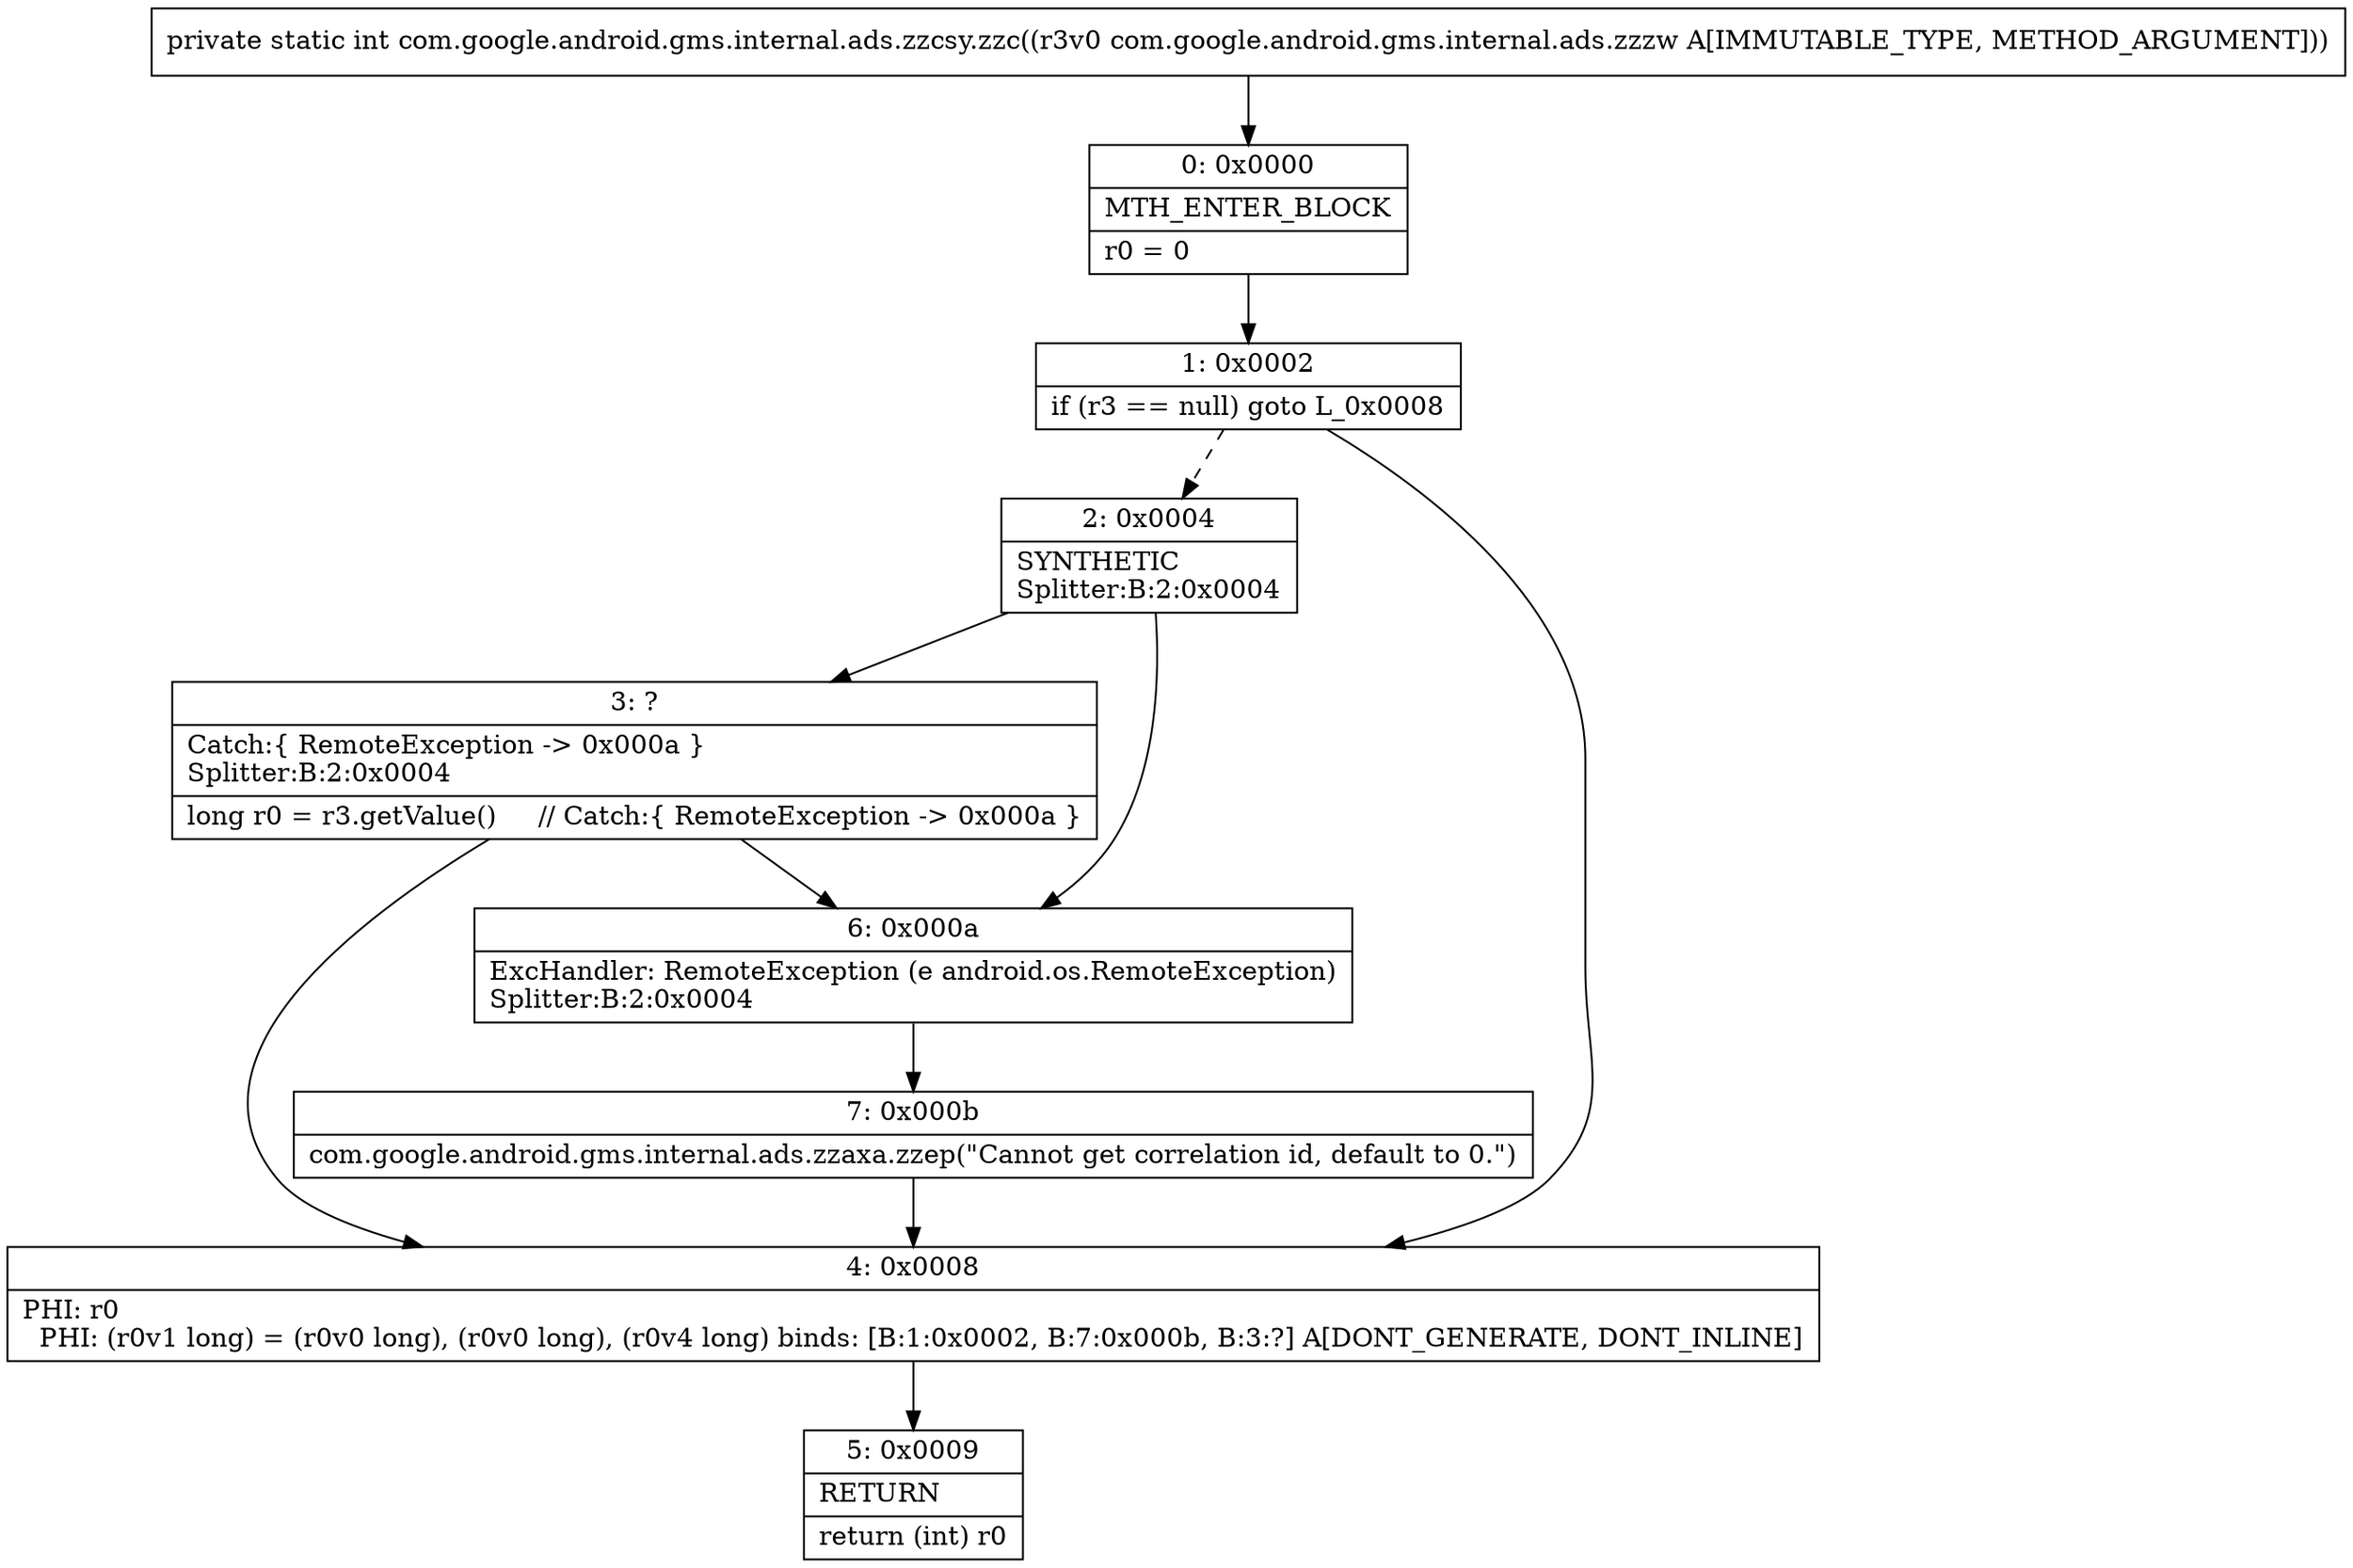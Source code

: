 digraph "CFG forcom.google.android.gms.internal.ads.zzcsy.zzc(Lcom\/google\/android\/gms\/internal\/ads\/zzzw;)I" {
Node_0 [shape=record,label="{0\:\ 0x0000|MTH_ENTER_BLOCK\l|r0 = 0\l}"];
Node_1 [shape=record,label="{1\:\ 0x0002|if (r3 == null) goto L_0x0008\l}"];
Node_2 [shape=record,label="{2\:\ 0x0004|SYNTHETIC\lSplitter:B:2:0x0004\l}"];
Node_3 [shape=record,label="{3\:\ ?|Catch:\{ RemoteException \-\> 0x000a \}\lSplitter:B:2:0x0004\l|long r0 = r3.getValue()     \/\/ Catch:\{ RemoteException \-\> 0x000a \}\l}"];
Node_4 [shape=record,label="{4\:\ 0x0008|PHI: r0 \l  PHI: (r0v1 long) = (r0v0 long), (r0v0 long), (r0v4 long) binds: [B:1:0x0002, B:7:0x000b, B:3:?] A[DONT_GENERATE, DONT_INLINE]\l}"];
Node_5 [shape=record,label="{5\:\ 0x0009|RETURN\l|return (int) r0\l}"];
Node_6 [shape=record,label="{6\:\ 0x000a|ExcHandler: RemoteException (e android.os.RemoteException)\lSplitter:B:2:0x0004\l}"];
Node_7 [shape=record,label="{7\:\ 0x000b|com.google.android.gms.internal.ads.zzaxa.zzep(\"Cannot get correlation id, default to 0.\")\l}"];
MethodNode[shape=record,label="{private static int com.google.android.gms.internal.ads.zzcsy.zzc((r3v0 com.google.android.gms.internal.ads.zzzw A[IMMUTABLE_TYPE, METHOD_ARGUMENT])) }"];
MethodNode -> Node_0;
Node_0 -> Node_1;
Node_1 -> Node_2[style=dashed];
Node_1 -> Node_4;
Node_2 -> Node_3;
Node_2 -> Node_6;
Node_3 -> Node_6;
Node_3 -> Node_4;
Node_4 -> Node_5;
Node_6 -> Node_7;
Node_7 -> Node_4;
}

